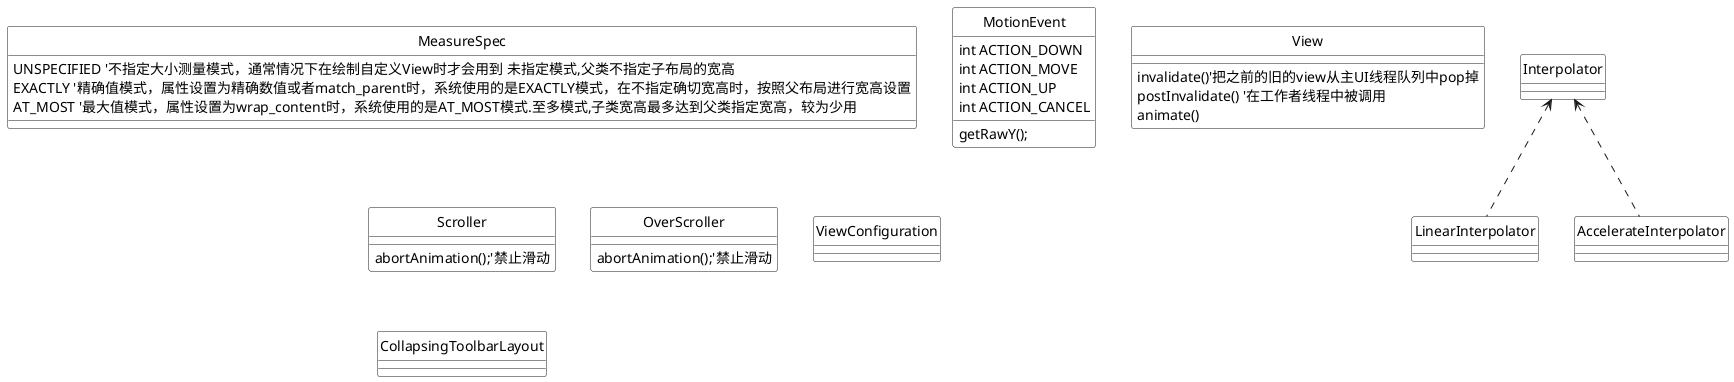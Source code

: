 @startuml

skinparam monochrome true
skinparam classBackgroundColor transparent
skinparam style strictuml

/'
+-----------------------------------+
|               Activity            |
|  +-----------------------------+  |
|  |       Phone Window          |  |
|  |   +---------------------+   |  |
|  |   |     DecorView       |   |  |
|  |   |  +---------------+  |   |  |
|  |   |  |  +----------+ |  |   |  |     +------------------+    +-----------+
|  |   |  |  |TitleView +---------------->+ActionBarContainer+--->+ ActionBar |
|  |   |  |  +----------+ |  |   |  |     +------------------+    +-----------+
|  |   |  |  +----------+ |  |   |  |
|  |   |  |  |          | |  |   |  |
|  |   |  |  |          | |  |   |  |
|  |   |  |  | Content  | |  |   |  |
|  |   |  |  |          | |  |   |  |     +------------------+
|  |   |  |  |   View   +---------------->+ FrameLayout      |
|  |   |  |  |          | |  |   |  |     +------------------+
|  |   |  |  |          | |  |   |  |
|  |   |  |  |          | |  |   |  |
|  |   |  |  |          | |  |   |  |
|  |   |  |  |          | |  |   |  |
|  |   |  |  +----------+ |  |   |  |
|  |   |  +---------------+  |   |  |
|  |   +---------------------+   |  |
|  |                             |  |
|  +-----------------------------+  |
+-----------------------------------+





'/


'布局
class MeasureSpec{
	UNSPECIFIED '不指定大小测量模式，通常情况下在绘制自定义View时才会用到 未指定模式,父类不指定子布局的宽高
	EXACTLY '精确值模式，属性设置为精确数值或者match_parent时，系统使用的是EXACTLY模式，在不指定确切宽高时，按照父布局进行宽高设置
	AT_MOST '最大值模式，属性设置为wrap_content时，系统使用的是AT_MOST模式.至多模式,子类宽高最多达到父类指定宽高，较为少用
}
'事件只有在
class MotionEvent{
	int ACTION_DOWN
	int ACTION_MOVE
	int ACTION_UP
	int ACTION_CANCEL
	getRawY();

	
}
class View{
	invalidate()'把之前的旧的view从主UI线程队列中pop掉
	postInvalidate() '在工作者线程中被调用
	animate()
}

class Scroller{
	abortAnimation();'禁止滑动
}

class OverScroller{
	abortAnimation();'禁止滑动
}

class ViewConfiguration{
	
}


class LinearInterpolator{
	
}
class CollapsingToolbarLayout{
	
}

Interpolator <.. LinearInterpolator
Interpolator <.. AccelerateInterpolator

@enduml